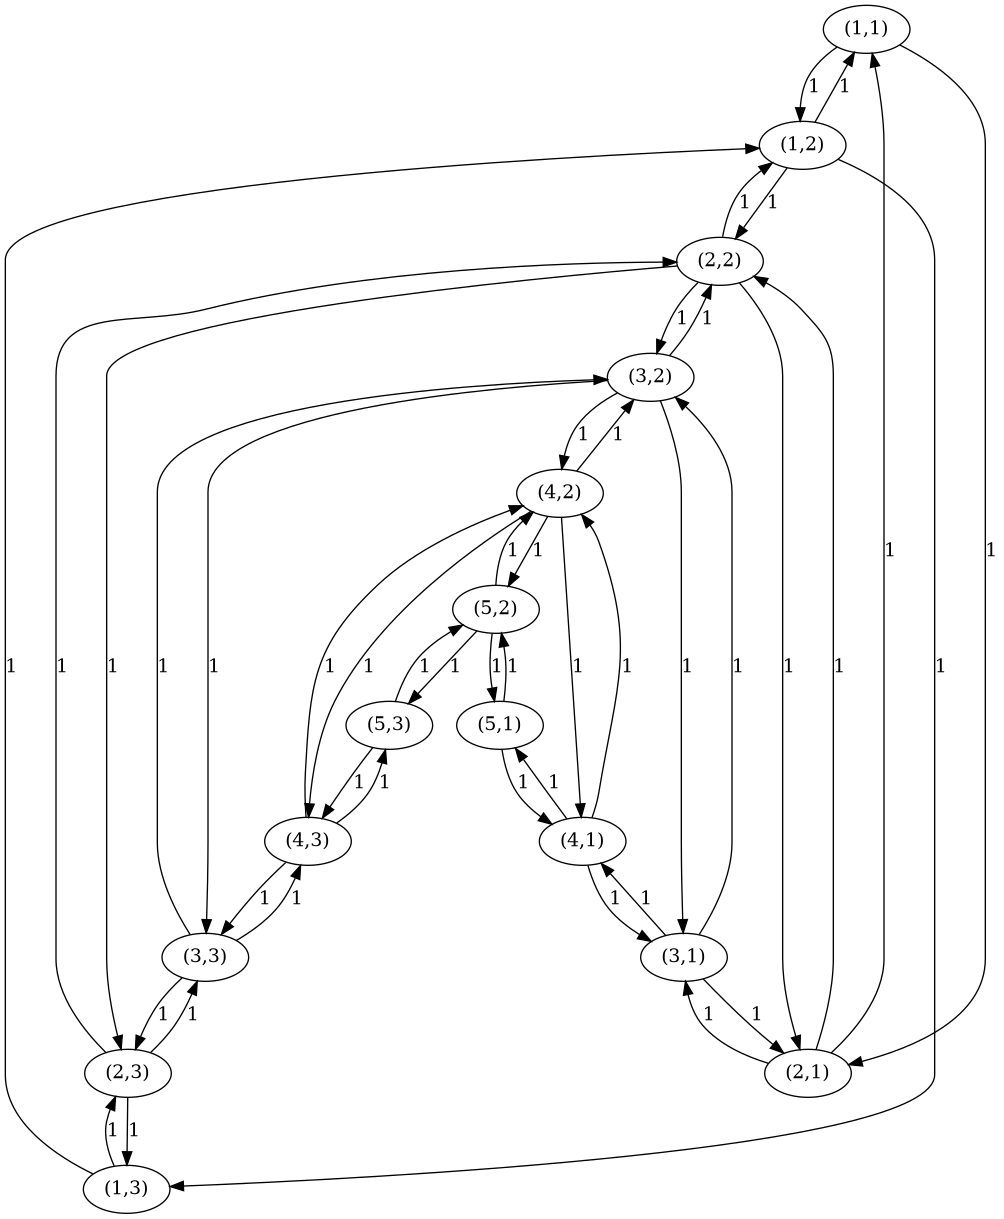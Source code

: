 @startuml
digraph G {
"(1,1)" -> "(1,2)" [label = 1]
"(1,1)" -> "(2,1)" [label = 1]
"(1,2)" -> "(1,1)" [label = 1]
"(1,2)" -> "(1,3)" [label = 1]
"(1,2)" -> "(2,2)" [label = 1]
"(1,3)" -> "(1,2)" [label = 1]
"(1,3)" -> "(2,3)" [label = 1]
"(2,1)" -> "(2,2)" [label = 1]
"(2,1)" -> "(1,1)" [label = 1]
"(2,1)" -> "(3,1)" [label = 1]
"(2,2)" -> "(2,1)" [label = 1]
"(2,2)" -> "(2,3)" [label = 1]
"(2,2)" -> "(1,2)" [label = 1]
"(2,2)" -> "(3,2)" [label = 1]
"(2,3)" -> "(2,2)" [label = 1]
"(2,3)" -> "(1,3)" [label = 1]
"(2,3)" -> "(3,3)" [label = 1]
"(3,1)" -> "(3,2)" [label = 1]
"(3,1)" -> "(2,1)" [label = 1]
"(3,1)" -> "(4,1)" [label = 1]
"(3,2)" -> "(3,1)" [label = 1]
"(3,2)" -> "(3,3)" [label = 1]
"(3,2)" -> "(2,2)" [label = 1]
"(3,2)" -> "(4,2)" [label = 1]
"(3,3)" -> "(3,2)" [label = 1]
"(3,3)" -> "(2,3)" [label = 1]
"(3,3)" -> "(4,3)" [label = 1]
"(4,1)" -> "(4,2)" [label = 1]
"(4,1)" -> "(3,1)" [label = 1]
"(4,1)" -> "(5,1)" [label = 1]
"(4,2)" -> "(4,1)" [label = 1]
"(4,2)" -> "(4,3)" [label = 1]
"(4,2)" -> "(3,2)" [label = 1]
"(4,2)" -> "(5,2)" [label = 1]
"(4,3)" -> "(4,2)" [label = 1]
"(4,3)" -> "(3,3)" [label = 1]
"(4,3)" -> "(5,3)" [label = 1]
"(5,1)" -> "(5,2)" [label = 1]
"(5,1)" -> "(4,1)" [label = 1]
"(5,2)" -> "(5,1)" [label = 1]
"(5,2)" -> "(5,3)" [label = 1]
"(5,2)" -> "(4,2)" [label = 1]
"(5,3)" -> "(5,2)" [label = 1]
"(5,3)" -> "(4,3)" [label = 1]
}
@enduml